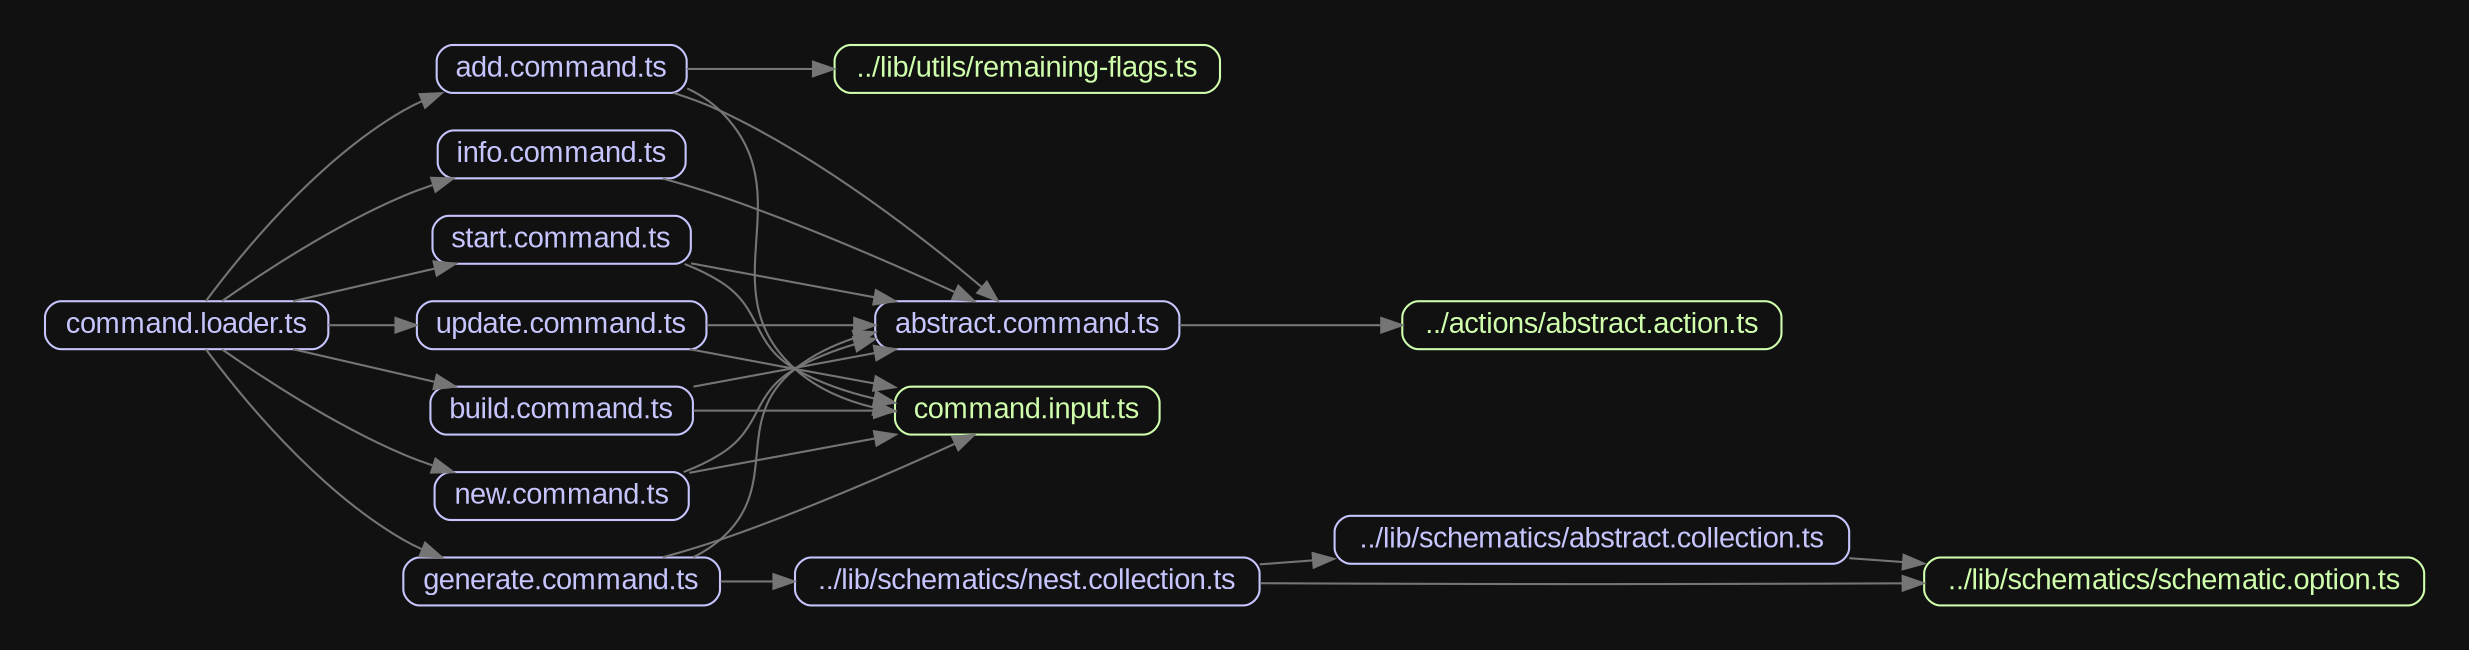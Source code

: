 digraph G {
	graph [bb="0,0,1144,268",
		bgcolor="#111111",
		layout=dot,
		overlap=false,
		pad=0.3,
		rankdir=LR
	];
	node [color="#c6c5fe",
		fontcolor="#c6c5fe",
		fontname=Arial,
		fontsize="14px",
		height=0,
		label="\N",
		shape=box,
		style=rounded
	];
	edge [color="#757575"];
	"../actions/abstract.action.ts"	 [color="#cfffac",
		fontcolor="#cfffac",
		height=0.31944,
		pos="744,134",
		width=2.5278];
	"../lib/schematics/abstract.collection.ts"	 [height=0.31944,
		pos="744,31",
		width=3.4306];
	"../lib/schematics/schematic.option.ts"	 [color="#cfffac",
		fontcolor="#cfffac",
		height=0.31944,
		pos="1024,11",
		width=3.3333];
	"../lib/schematics/abstract.collection.ts" -> "../lib/schematics/schematic.option.ts"	 [pos="e,903.65,19.586 867.74,22.169 876.32,21.553 884.97,20.93 893.58,20.311"];
	"../lib/schematics/nest.collection.ts"	 [height=0.31944,
		pos="472,11",
		width=3.0972];
	"../lib/schematics/nest.collection.ts" -> "../lib/schematics/abstract.collection.ts"	 [pos="e,620.27,21.909 583.6,19.192 592.38,19.843 601.31,20.504 610.22,21.164"];
	"../lib/schematics/nest.collection.ts" -> "../lib/schematics/schematic.option.ts"	 [pos="e,903.68,10.153 583.77,10.166 595.99,10.098 608.26,10.04 620,10 730.22,9.6251 757.78,9.6444 868,10 876.32,10.027 884.88,10.062 893.52,\
10.102"];
	"../lib/utils/remaining-flags.ts"	 [color="#cfffac",
		fontcolor="#cfffac",
		height=0.31944,
		pos="472,257",
		width=2.5694];
	"abstract.command.ts"	 [height=0.31944,
		pos="472,134",
		width=2.0278];
	"abstract.command.ts" -> "../actions/abstract.action.ts"	 [pos="e,652.84,134 545,134 574.88,134 610.08,134 642.44,134"];
	"add.command.ts"	 [height=0.31944,
		pos="248,257",
		width=1.6667];
	"add.command.ts" -> "../lib/utils/remaining-flags.ts"	 [pos="e,379.35,257 308.2,257 326.97,257 348.28,257 369.15,257"];
	"add.command.ts" -> "abstract.command.ts"	 [pos="e,457.76,145.5 298.27,245.75 307.03,243.04 315.93,239.8 324,236 372.65,213.11 422.72,174.54 450.04,151.96"];
	"command.input.ts"	 [color="#cfffac",
		fontcolor="#cfffac",
		height=0.31944,
		pos="472,93",
		width=1.7639];
	"add.command.ts" -> "command.input.ts"	 [pos="e,408.33,92.416 308.31,246.8 314.09,244 319.48,240.47 324,236 364.51,195.96 317.64,151.08 360,113 370.61,103.47 384.16,97.74 398.13,\
94.424"];
	"build.command.ts"	 [height=0.31944,
		pos="248,93",
		width=1.75];
	"build.command.ts" -> "abstract.command.ts"	 [pos="e,409.79,122.7 309.96,104.26 337.74,109.39 370.82,115.5 399.75,120.84"];
	"build.command.ts" -> "command.input.ts"	 [pos="e,408.5,93 311.13,93 338.21,93 370.13,93 398.3,93"];
	"command.loader.ts"	 [height=0.31944,
		pos="68,134",
		width=1.8889];
	"command.loader.ts" -> "add.command.ts"	 [pos="e,193.58,245.68 77.262,145.38 93.178,166.48 130.23,211.71 172,236 175.85,238.24 179.95,240.25 184.18,242.06"];
	"command.loader.ts" -> "build.command.ts"	 [pos="e,198.05,104.28 118.11,122.69 139.8,117.69 165.48,111.78 188.19,106.55"];
	"generate.command.ts"	 [height=0.31944,
		pos="248,11",
		width=2.1111];
	"command.loader.ts" -> "generate.command.ts"	 [pos="e,191.2,22.331 77.207,122.45 93.03,101.06 129.94,55.252 172,31 175.07,29.23 178.3,27.613 181.63,26.135"];
	"info.command.ts"	 [height=0.31944,
		pos="248,216",
		width=1.6528];
	"command.loader.ts" -> "info.command.ts"	 [pos="e,199.54,204.74 85.063,145.33 104.75,158.77 139.51,181.12 172,195 177.71,197.44 183.79,199.68 189.92,201.72"];
	"new.command.ts"	 [height=0.31944,
		pos="248,52",
		width=1.6944];
	"command.loader.ts" -> "new.command.ts"	 [pos="e,196.72,63.309 84.658,122.64 104.22,108.92 139.14,85.939 172,72 176.76,69.98 181.78,68.115 186.88,66.406"];
	"start.command.ts"	 [height=0.31944,
		pos="248,175",
		width=1.7222];
	"command.loader.ts" -> "start.command.ts"	 [pos="e,198.05,163.72 118.11,145.31 139.8,150.31 165.48,156.22 188.19,161.45"];
	"update.command.ts"	 [height=0.31944,
		pos="248,134",
		width=1.9306];
	"command.loader.ts" -> "update.command.ts"	 [pos="e,178.24,134 136.04,134 146.5,134 157.38,134 168.07,134"];
	"generate.command.ts" -> "../lib/schematics/nest.collection.ts"	 [pos="e,360.44,11 324.16,11 332.66,11 341.47,11 350.37,11"];
	"generate.command.ts" -> "abstract.command.ts"	 [pos="e,398.82,130.74 310.71,22.374 315.5,24.736 320.01,27.579 324,31 354.21,56.91 328.85,88.22 360,113 368.52,119.78 378.56,124.6 389.07,\
128.01"];
	"generate.command.ts" -> "command.input.ts"	 [pos="e,446.95,81.639 295.31,22.273 304.87,24.9 314.82,27.857 324,31 363.79,44.622 408.09,63.896 437.56,77.325"];
	"info.command.ts" -> "abstract.command.ts"	 [pos="e,446.38,145.29 292.9,204.66 303.18,201.75 314.03,198.45 324,195 363.41,181.36 407.45,162.6 436.96,149.5"];
	"new.command.ts" -> "abstract.command.ts"	 [pos="e,398.95,127.56 305.8,63.253 312.18,65.636 318.39,68.518 324,72 344.6,84.787 338.94,100.98 360,113 368.97,118.12 378.95,122.02 389.14,\
124.99"];
	"new.command.ts" -> "command.input.ts"	 [pos="e,409.72,81.682 309.08,63.095 336.99,68.25 370.39,74.418 399.58,79.81"];
	"start.command.ts" -> "abstract.command.ts"	 [pos="e,409.79,145.3 309.96,163.74 337.74,158.61 370.82,152.5 399.75,147.16"];
	"start.command.ts" -> "command.input.ts"	 [pos="e,408.27,96.839 303.85,163.67 310.91,161.07 317.82,157.89 324,154 344.52,141.09 338.89,124.93 360,113 371.62,106.44 384.91,101.95 \
398.17,98.902"];
	"update.command.ts" -> "abstract.command.ts"	 [pos="e,398.76,134 317.72,134 340.13,134 365.24,134 388.55,134"];
	"update.command.ts" -> "command.input.ts"	 [pos="e,408.46,104.17 308.03,122.73 324.82,119.56 343.12,116.12 360,113 372.38,110.71 385.55,108.31 398.32,106"];
}
